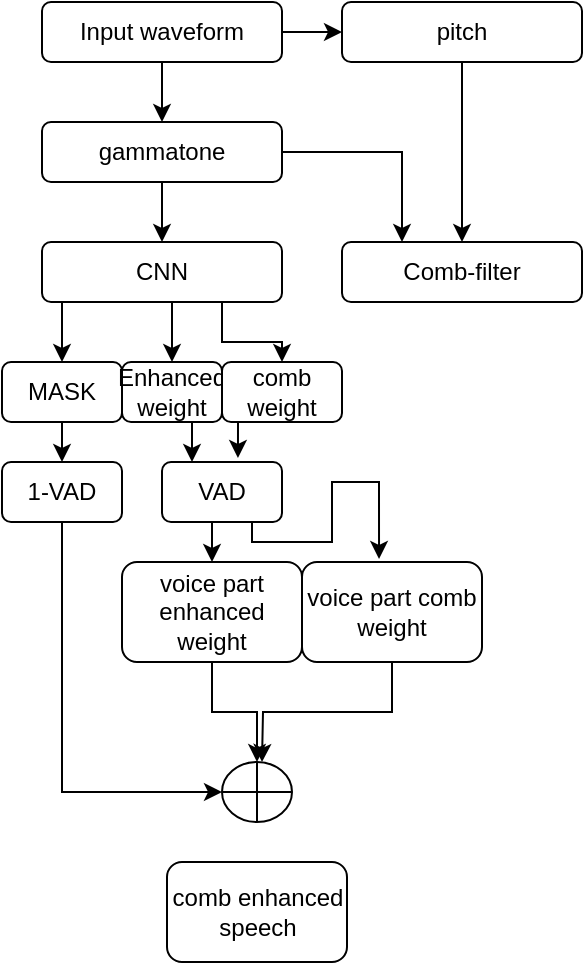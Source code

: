 <mxfile version="21.1.7" type="github">
  <diagram name="第 1 页" id="YcZ9tNFfG13hEdCVb2yW">
    <mxGraphModel dx="753" dy="490" grid="1" gridSize="10" guides="1" tooltips="1" connect="1" arrows="1" fold="1" page="1" pageScale="1" pageWidth="827" pageHeight="1169" math="0" shadow="0">
      <root>
        <mxCell id="0" />
        <mxCell id="1" parent="0" />
        <mxCell id="zpt0ByVF7FlbsJMjRz1K-8" style="edgeStyle=orthogonalEdgeStyle;rounded=0;orthogonalLoop=1;jettySize=auto;html=1;exitX=1;exitY=0.5;exitDx=0;exitDy=0;entryX=0;entryY=0.5;entryDx=0;entryDy=0;" edge="1" parent="1" source="zpt0ByVF7FlbsJMjRz1K-1" target="zpt0ByVF7FlbsJMjRz1K-5">
          <mxGeometry relative="1" as="geometry" />
        </mxCell>
        <mxCell id="zpt0ByVF7FlbsJMjRz1K-10" style="edgeStyle=orthogonalEdgeStyle;rounded=0;orthogonalLoop=1;jettySize=auto;html=1;exitX=0.5;exitY=1;exitDx=0;exitDy=0;entryX=0.5;entryY=0;entryDx=0;entryDy=0;" edge="1" parent="1" source="zpt0ByVF7FlbsJMjRz1K-1" target="zpt0ByVF7FlbsJMjRz1K-2">
          <mxGeometry relative="1" as="geometry" />
        </mxCell>
        <mxCell id="zpt0ByVF7FlbsJMjRz1K-1" value="Input waveform" style="rounded=1;whiteSpace=wrap;html=1;" vertex="1" parent="1">
          <mxGeometry x="230" y="50" width="120" height="30" as="geometry" />
        </mxCell>
        <mxCell id="zpt0ByVF7FlbsJMjRz1K-9" style="edgeStyle=orthogonalEdgeStyle;rounded=0;orthogonalLoop=1;jettySize=auto;html=1;exitX=1;exitY=0.5;exitDx=0;exitDy=0;entryX=0.25;entryY=0;entryDx=0;entryDy=0;" edge="1" parent="1" source="zpt0ByVF7FlbsJMjRz1K-2" target="zpt0ByVF7FlbsJMjRz1K-4">
          <mxGeometry relative="1" as="geometry" />
        </mxCell>
        <mxCell id="zpt0ByVF7FlbsJMjRz1K-11" style="edgeStyle=orthogonalEdgeStyle;rounded=0;orthogonalLoop=1;jettySize=auto;html=1;exitX=0.5;exitY=1;exitDx=0;exitDy=0;entryX=0.5;entryY=0;entryDx=0;entryDy=0;" edge="1" parent="1" source="zpt0ByVF7FlbsJMjRz1K-2" target="zpt0ByVF7FlbsJMjRz1K-3">
          <mxGeometry relative="1" as="geometry" />
        </mxCell>
        <mxCell id="zpt0ByVF7FlbsJMjRz1K-2" value="gammatone" style="rounded=1;whiteSpace=wrap;html=1;" vertex="1" parent="1">
          <mxGeometry x="230" y="110" width="120" height="30" as="geometry" />
        </mxCell>
        <mxCell id="zpt0ByVF7FlbsJMjRz1K-18" style="edgeStyle=orthogonalEdgeStyle;rounded=0;orthogonalLoop=1;jettySize=auto;html=1;exitX=0.25;exitY=1;exitDx=0;exitDy=0;entryX=0.5;entryY=0;entryDx=0;entryDy=0;" edge="1" parent="1" source="zpt0ByVF7FlbsJMjRz1K-3" target="zpt0ByVF7FlbsJMjRz1K-12">
          <mxGeometry relative="1" as="geometry" />
        </mxCell>
        <mxCell id="zpt0ByVF7FlbsJMjRz1K-19" style="edgeStyle=orthogonalEdgeStyle;rounded=0;orthogonalLoop=1;jettySize=auto;html=1;exitX=0.5;exitY=1;exitDx=0;exitDy=0;entryX=0.5;entryY=0;entryDx=0;entryDy=0;" edge="1" parent="1" source="zpt0ByVF7FlbsJMjRz1K-3" target="zpt0ByVF7FlbsJMjRz1K-13">
          <mxGeometry relative="1" as="geometry" />
        </mxCell>
        <mxCell id="zpt0ByVF7FlbsJMjRz1K-20" style="edgeStyle=orthogonalEdgeStyle;rounded=0;orthogonalLoop=1;jettySize=auto;html=1;exitX=0.75;exitY=1;exitDx=0;exitDy=0;entryX=0.5;entryY=0;entryDx=0;entryDy=0;" edge="1" parent="1" source="zpt0ByVF7FlbsJMjRz1K-3" target="zpt0ByVF7FlbsJMjRz1K-14">
          <mxGeometry relative="1" as="geometry" />
        </mxCell>
        <mxCell id="zpt0ByVF7FlbsJMjRz1K-3" value="CNN" style="rounded=1;whiteSpace=wrap;html=1;" vertex="1" parent="1">
          <mxGeometry x="230" y="170" width="120" height="30" as="geometry" />
        </mxCell>
        <mxCell id="zpt0ByVF7FlbsJMjRz1K-4" value="Comb-filter" style="rounded=1;whiteSpace=wrap;html=1;" vertex="1" parent="1">
          <mxGeometry x="380" y="170" width="120" height="30" as="geometry" />
        </mxCell>
        <mxCell id="zpt0ByVF7FlbsJMjRz1K-7" style="edgeStyle=orthogonalEdgeStyle;rounded=0;orthogonalLoop=1;jettySize=auto;html=1;exitX=0.5;exitY=1;exitDx=0;exitDy=0;entryX=0.5;entryY=0;entryDx=0;entryDy=0;" edge="1" parent="1" source="zpt0ByVF7FlbsJMjRz1K-5" target="zpt0ByVF7FlbsJMjRz1K-4">
          <mxGeometry relative="1" as="geometry" />
        </mxCell>
        <mxCell id="zpt0ByVF7FlbsJMjRz1K-5" value="pitch" style="rounded=1;whiteSpace=wrap;html=1;" vertex="1" parent="1">
          <mxGeometry x="380" y="50" width="120" height="30" as="geometry" />
        </mxCell>
        <mxCell id="zpt0ByVF7FlbsJMjRz1K-22" style="edgeStyle=orthogonalEdgeStyle;rounded=0;orthogonalLoop=1;jettySize=auto;html=1;exitX=0.5;exitY=1;exitDx=0;exitDy=0;entryX=0.5;entryY=0;entryDx=0;entryDy=0;" edge="1" parent="1" source="zpt0ByVF7FlbsJMjRz1K-12" target="zpt0ByVF7FlbsJMjRz1K-21">
          <mxGeometry relative="1" as="geometry" />
        </mxCell>
        <mxCell id="zpt0ByVF7FlbsJMjRz1K-12" value="MASK" style="rounded=1;whiteSpace=wrap;html=1;" vertex="1" parent="1">
          <mxGeometry x="210" y="230" width="60" height="30" as="geometry" />
        </mxCell>
        <mxCell id="zpt0ByVF7FlbsJMjRz1K-28" style="edgeStyle=orthogonalEdgeStyle;rounded=0;orthogonalLoop=1;jettySize=auto;html=1;exitX=0.5;exitY=1;exitDx=0;exitDy=0;entryX=0.25;entryY=0;entryDx=0;entryDy=0;" edge="1" parent="1" source="zpt0ByVF7FlbsJMjRz1K-13" target="zpt0ByVF7FlbsJMjRz1K-15">
          <mxGeometry relative="1" as="geometry" />
        </mxCell>
        <mxCell id="zpt0ByVF7FlbsJMjRz1K-13" value="Enhanced weight" style="rounded=1;whiteSpace=wrap;html=1;" vertex="1" parent="1">
          <mxGeometry x="270" y="230" width="50" height="30" as="geometry" />
        </mxCell>
        <mxCell id="zpt0ByVF7FlbsJMjRz1K-29" style="edgeStyle=orthogonalEdgeStyle;rounded=0;orthogonalLoop=1;jettySize=auto;html=1;exitX=0.5;exitY=1;exitDx=0;exitDy=0;entryX=0.633;entryY=-0.067;entryDx=0;entryDy=0;entryPerimeter=0;" edge="1" parent="1" source="zpt0ByVF7FlbsJMjRz1K-14" target="zpt0ByVF7FlbsJMjRz1K-15">
          <mxGeometry relative="1" as="geometry" />
        </mxCell>
        <mxCell id="zpt0ByVF7FlbsJMjRz1K-14" value="comb weight" style="rounded=1;whiteSpace=wrap;html=1;" vertex="1" parent="1">
          <mxGeometry x="320" y="230" width="60" height="30" as="geometry" />
        </mxCell>
        <mxCell id="zpt0ByVF7FlbsJMjRz1K-30" style="edgeStyle=orthogonalEdgeStyle;rounded=0;orthogonalLoop=1;jettySize=auto;html=1;exitX=0.25;exitY=1;exitDx=0;exitDy=0;entryX=0.5;entryY=0;entryDx=0;entryDy=0;" edge="1" parent="1" source="zpt0ByVF7FlbsJMjRz1K-15" target="zpt0ByVF7FlbsJMjRz1K-16">
          <mxGeometry relative="1" as="geometry" />
        </mxCell>
        <mxCell id="zpt0ByVF7FlbsJMjRz1K-31" style="edgeStyle=orthogonalEdgeStyle;rounded=0;orthogonalLoop=1;jettySize=auto;html=1;exitX=0.75;exitY=1;exitDx=0;exitDy=0;entryX=0.428;entryY=-0.03;entryDx=0;entryDy=0;entryPerimeter=0;" edge="1" parent="1" source="zpt0ByVF7FlbsJMjRz1K-15" target="zpt0ByVF7FlbsJMjRz1K-17">
          <mxGeometry relative="1" as="geometry">
            <mxPoint x="400" y="290" as="targetPoint" />
            <Array as="points">
              <mxPoint x="335" y="320" />
              <mxPoint x="375" y="320" />
              <mxPoint x="375" y="290" />
              <mxPoint x="399" y="290" />
            </Array>
          </mxGeometry>
        </mxCell>
        <mxCell id="zpt0ByVF7FlbsJMjRz1K-15" value="VAD" style="rounded=1;whiteSpace=wrap;html=1;" vertex="1" parent="1">
          <mxGeometry x="290" y="280" width="60" height="30" as="geometry" />
        </mxCell>
        <mxCell id="zpt0ByVF7FlbsJMjRz1K-26" style="edgeStyle=orthogonalEdgeStyle;rounded=0;orthogonalLoop=1;jettySize=auto;html=1;exitX=0.5;exitY=1;exitDx=0;exitDy=0;entryX=0.5;entryY=0;entryDx=0;entryDy=0;entryPerimeter=0;" edge="1" parent="1" source="zpt0ByVF7FlbsJMjRz1K-16" target="zpt0ByVF7FlbsJMjRz1K-24">
          <mxGeometry relative="1" as="geometry" />
        </mxCell>
        <mxCell id="zpt0ByVF7FlbsJMjRz1K-16" value="voice part enhanced weight" style="rounded=1;whiteSpace=wrap;html=1;" vertex="1" parent="1">
          <mxGeometry x="270" y="330" width="90" height="50" as="geometry" />
        </mxCell>
        <mxCell id="zpt0ByVF7FlbsJMjRz1K-27" style="edgeStyle=orthogonalEdgeStyle;rounded=0;orthogonalLoop=1;jettySize=auto;html=1;exitX=0.5;exitY=1;exitDx=0;exitDy=0;" edge="1" parent="1" source="zpt0ByVF7FlbsJMjRz1K-17">
          <mxGeometry relative="1" as="geometry">
            <mxPoint x="340" y="430" as="targetPoint" />
          </mxGeometry>
        </mxCell>
        <mxCell id="zpt0ByVF7FlbsJMjRz1K-17" value="voice part comb weight" style="rounded=1;whiteSpace=wrap;html=1;" vertex="1" parent="1">
          <mxGeometry x="360" y="330" width="90" height="50" as="geometry" />
        </mxCell>
        <mxCell id="zpt0ByVF7FlbsJMjRz1K-25" style="edgeStyle=orthogonalEdgeStyle;rounded=0;orthogonalLoop=1;jettySize=auto;html=1;exitX=0.5;exitY=1;exitDx=0;exitDy=0;entryX=0;entryY=0.5;entryDx=0;entryDy=0;entryPerimeter=0;" edge="1" parent="1" source="zpt0ByVF7FlbsJMjRz1K-21" target="zpt0ByVF7FlbsJMjRz1K-24">
          <mxGeometry relative="1" as="geometry" />
        </mxCell>
        <mxCell id="zpt0ByVF7FlbsJMjRz1K-21" value="1-VAD" style="rounded=1;whiteSpace=wrap;html=1;" vertex="1" parent="1">
          <mxGeometry x="210" y="280" width="60" height="30" as="geometry" />
        </mxCell>
        <mxCell id="zpt0ByVF7FlbsJMjRz1K-24" value="" style="verticalLabelPosition=bottom;verticalAlign=top;html=1;shape=mxgraph.flowchart.summing_function;" vertex="1" parent="1">
          <mxGeometry x="320" y="430" width="35" height="30" as="geometry" />
        </mxCell>
        <mxCell id="zpt0ByVF7FlbsJMjRz1K-32" value="comb enhanced speech" style="rounded=1;whiteSpace=wrap;html=1;" vertex="1" parent="1">
          <mxGeometry x="292.5" y="480" width="90" height="50" as="geometry" />
        </mxCell>
      </root>
    </mxGraphModel>
  </diagram>
</mxfile>
